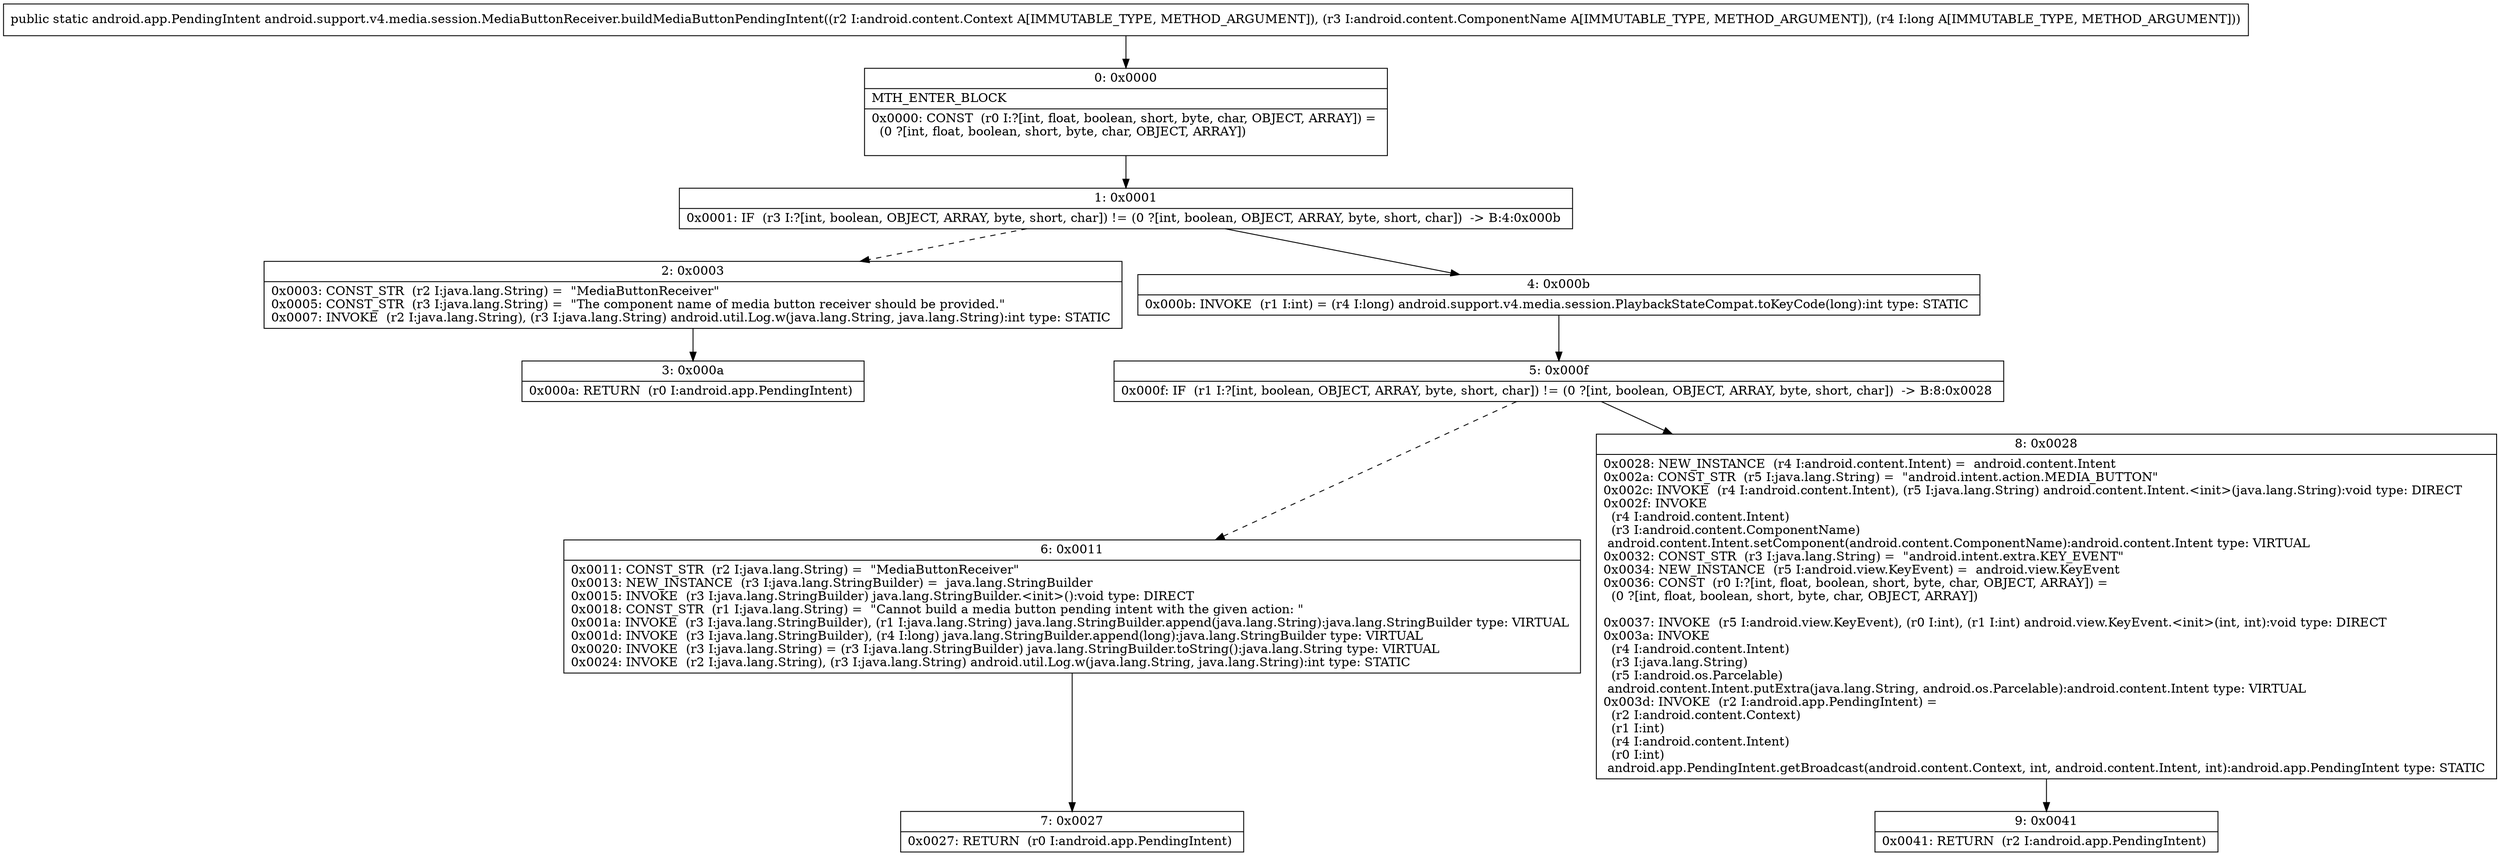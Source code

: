 digraph "CFG forandroid.support.v4.media.session.MediaButtonReceiver.buildMediaButtonPendingIntent(Landroid\/content\/Context;Landroid\/content\/ComponentName;J)Landroid\/app\/PendingIntent;" {
Node_0 [shape=record,label="{0\:\ 0x0000|MTH_ENTER_BLOCK\l|0x0000: CONST  (r0 I:?[int, float, boolean, short, byte, char, OBJECT, ARRAY]) = \l  (0 ?[int, float, boolean, short, byte, char, OBJECT, ARRAY])\l \l}"];
Node_1 [shape=record,label="{1\:\ 0x0001|0x0001: IF  (r3 I:?[int, boolean, OBJECT, ARRAY, byte, short, char]) != (0 ?[int, boolean, OBJECT, ARRAY, byte, short, char])  \-\> B:4:0x000b \l}"];
Node_2 [shape=record,label="{2\:\ 0x0003|0x0003: CONST_STR  (r2 I:java.lang.String) =  \"MediaButtonReceiver\" \l0x0005: CONST_STR  (r3 I:java.lang.String) =  \"The component name of media button receiver should be provided.\" \l0x0007: INVOKE  (r2 I:java.lang.String), (r3 I:java.lang.String) android.util.Log.w(java.lang.String, java.lang.String):int type: STATIC \l}"];
Node_3 [shape=record,label="{3\:\ 0x000a|0x000a: RETURN  (r0 I:android.app.PendingIntent) \l}"];
Node_4 [shape=record,label="{4\:\ 0x000b|0x000b: INVOKE  (r1 I:int) = (r4 I:long) android.support.v4.media.session.PlaybackStateCompat.toKeyCode(long):int type: STATIC \l}"];
Node_5 [shape=record,label="{5\:\ 0x000f|0x000f: IF  (r1 I:?[int, boolean, OBJECT, ARRAY, byte, short, char]) != (0 ?[int, boolean, OBJECT, ARRAY, byte, short, char])  \-\> B:8:0x0028 \l}"];
Node_6 [shape=record,label="{6\:\ 0x0011|0x0011: CONST_STR  (r2 I:java.lang.String) =  \"MediaButtonReceiver\" \l0x0013: NEW_INSTANCE  (r3 I:java.lang.StringBuilder) =  java.lang.StringBuilder \l0x0015: INVOKE  (r3 I:java.lang.StringBuilder) java.lang.StringBuilder.\<init\>():void type: DIRECT \l0x0018: CONST_STR  (r1 I:java.lang.String) =  \"Cannot build a media button pending intent with the given action: \" \l0x001a: INVOKE  (r3 I:java.lang.StringBuilder), (r1 I:java.lang.String) java.lang.StringBuilder.append(java.lang.String):java.lang.StringBuilder type: VIRTUAL \l0x001d: INVOKE  (r3 I:java.lang.StringBuilder), (r4 I:long) java.lang.StringBuilder.append(long):java.lang.StringBuilder type: VIRTUAL \l0x0020: INVOKE  (r3 I:java.lang.String) = (r3 I:java.lang.StringBuilder) java.lang.StringBuilder.toString():java.lang.String type: VIRTUAL \l0x0024: INVOKE  (r2 I:java.lang.String), (r3 I:java.lang.String) android.util.Log.w(java.lang.String, java.lang.String):int type: STATIC \l}"];
Node_7 [shape=record,label="{7\:\ 0x0027|0x0027: RETURN  (r0 I:android.app.PendingIntent) \l}"];
Node_8 [shape=record,label="{8\:\ 0x0028|0x0028: NEW_INSTANCE  (r4 I:android.content.Intent) =  android.content.Intent \l0x002a: CONST_STR  (r5 I:java.lang.String) =  \"android.intent.action.MEDIA_BUTTON\" \l0x002c: INVOKE  (r4 I:android.content.Intent), (r5 I:java.lang.String) android.content.Intent.\<init\>(java.lang.String):void type: DIRECT \l0x002f: INVOKE  \l  (r4 I:android.content.Intent)\l  (r3 I:android.content.ComponentName)\l android.content.Intent.setComponent(android.content.ComponentName):android.content.Intent type: VIRTUAL \l0x0032: CONST_STR  (r3 I:java.lang.String) =  \"android.intent.extra.KEY_EVENT\" \l0x0034: NEW_INSTANCE  (r5 I:android.view.KeyEvent) =  android.view.KeyEvent \l0x0036: CONST  (r0 I:?[int, float, boolean, short, byte, char, OBJECT, ARRAY]) = \l  (0 ?[int, float, boolean, short, byte, char, OBJECT, ARRAY])\l \l0x0037: INVOKE  (r5 I:android.view.KeyEvent), (r0 I:int), (r1 I:int) android.view.KeyEvent.\<init\>(int, int):void type: DIRECT \l0x003a: INVOKE  \l  (r4 I:android.content.Intent)\l  (r3 I:java.lang.String)\l  (r5 I:android.os.Parcelable)\l android.content.Intent.putExtra(java.lang.String, android.os.Parcelable):android.content.Intent type: VIRTUAL \l0x003d: INVOKE  (r2 I:android.app.PendingIntent) = \l  (r2 I:android.content.Context)\l  (r1 I:int)\l  (r4 I:android.content.Intent)\l  (r0 I:int)\l android.app.PendingIntent.getBroadcast(android.content.Context, int, android.content.Intent, int):android.app.PendingIntent type: STATIC \l}"];
Node_9 [shape=record,label="{9\:\ 0x0041|0x0041: RETURN  (r2 I:android.app.PendingIntent) \l}"];
MethodNode[shape=record,label="{public static android.app.PendingIntent android.support.v4.media.session.MediaButtonReceiver.buildMediaButtonPendingIntent((r2 I:android.content.Context A[IMMUTABLE_TYPE, METHOD_ARGUMENT]), (r3 I:android.content.ComponentName A[IMMUTABLE_TYPE, METHOD_ARGUMENT]), (r4 I:long A[IMMUTABLE_TYPE, METHOD_ARGUMENT])) }"];
MethodNode -> Node_0;
Node_0 -> Node_1;
Node_1 -> Node_2[style=dashed];
Node_1 -> Node_4;
Node_2 -> Node_3;
Node_4 -> Node_5;
Node_5 -> Node_6[style=dashed];
Node_5 -> Node_8;
Node_6 -> Node_7;
Node_8 -> Node_9;
}

